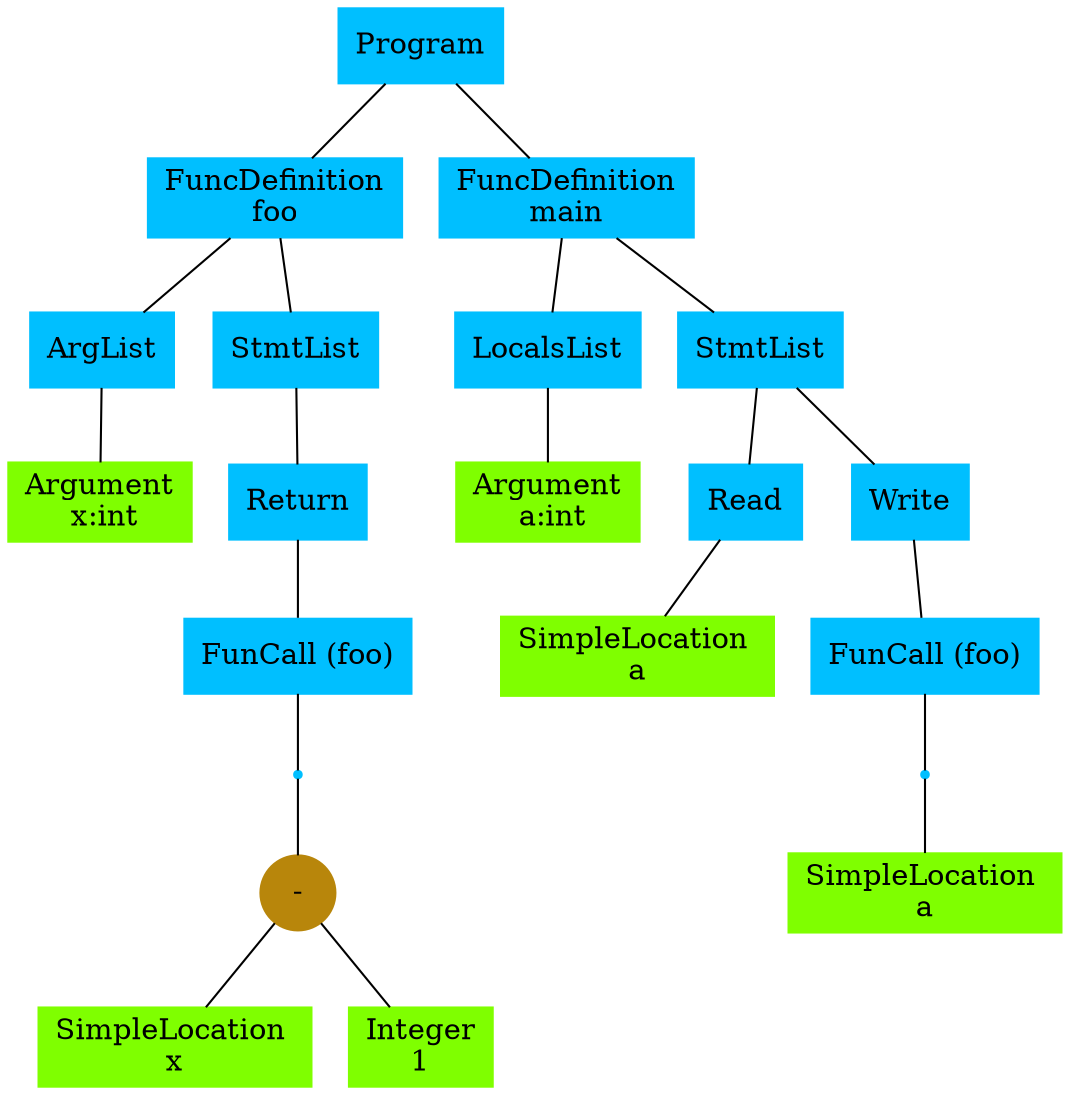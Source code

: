 digraph AST {
	node [color=deepskyblue shape=box style=filled]
	edge [arrowhead=none]
	n1 [label=Program]
	n2 [label="FuncDefinition
foo"]
	n3 [label=ArgList]
	n4 [label="Argument
 x:int" color=chartreuse]
	n3 -> n4
	n2 -> n3
	n5 [label=StmtList]
	n6 [label=Return]
	n7 [label="FunCall (foo)"]
	n8 [label=ArgList shape=point]
	n9 [label="-" color=darkgoldenrod shape=circle]
	n10 [label="SimpleLocation 
x" color=chartreuse]
	n9 -> n10
	n11 [label="Integer
1" color=chartreuse]
	n9 -> n11
	n8 -> n9
	n7 -> n8
	n6 -> n7
	n5 -> n6
	n2 -> n5
	n1 -> n2
	n12 [label="FuncDefinition
main"]
	n13 [label=LocalsList]
	n14 [label="Argument
 a:int" color=chartreuse]
	n13 -> n14
	n12 -> n13
	n15 [label=StmtList]
	n16 [label=Read]
	n17 [label="SimpleLocation 
a" color=chartreuse]
	n16 -> n17
	n15 -> n16
	n18 [label=Write]
	n19 [label="FunCall (foo)"]
	n20 [label=ArgList shape=point]
	n21 [label="SimpleLocation 
a" color=chartreuse]
	n20 -> n21
	n19 -> n20
	n18 -> n19
	n15 -> n18
	n12 -> n15
	n1 -> n12
}
